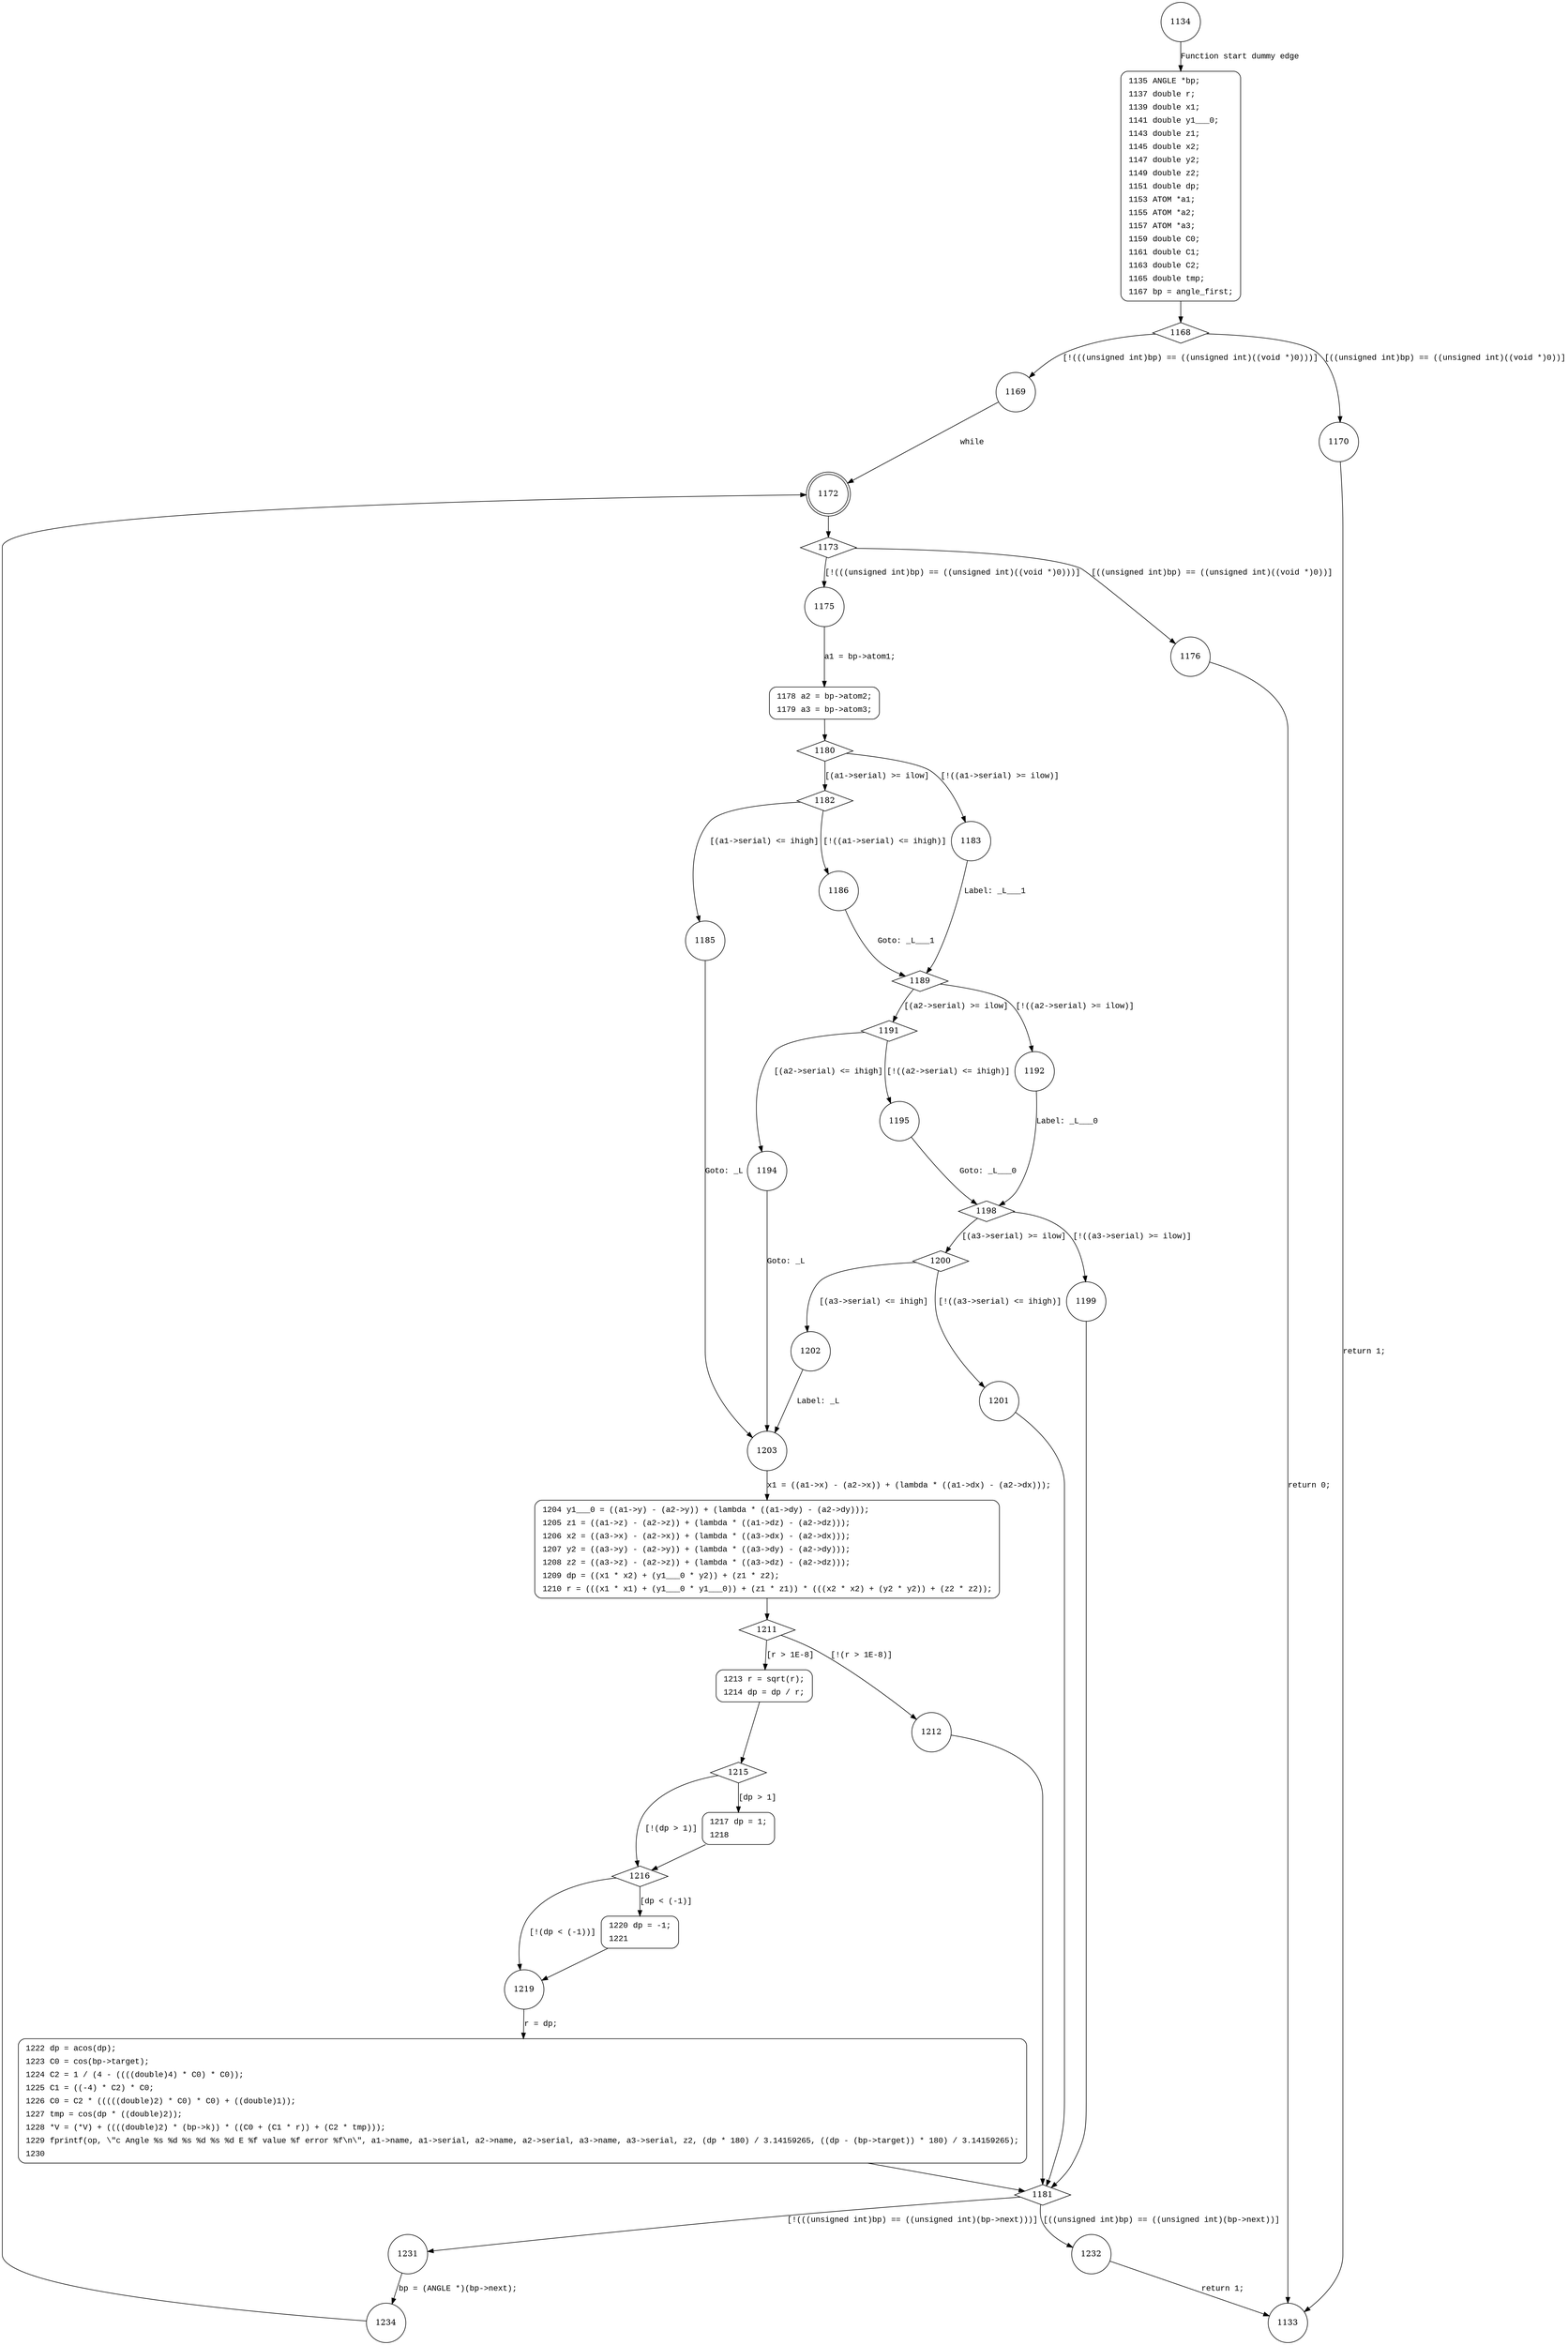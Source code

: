 digraph a_c_angle {
1134 [shape="circle"]
1135 [shape="circle"]
1168 [shape="diamond"]
1169 [shape="circle"]
1170 [shape="circle"]
1172 [shape="doublecircle"]
1173 [shape="diamond"]
1175 [shape="circle"]
1176 [shape="circle"]
1178 [shape="circle"]
1180 [shape="diamond"]
1183 [shape="circle"]
1182 [shape="diamond"]
1186 [shape="circle"]
1185 [shape="circle"]
1203 [shape="circle"]
1204 [shape="circle"]
1211 [shape="diamond"]
1212 [shape="circle"]
1213 [shape="circle"]
1215 [shape="diamond"]
1216 [shape="diamond"]
1217 [shape="circle"]
1219 [shape="circle"]
1220 [shape="circle"]
1222 [shape="circle"]
1181 [shape="diamond"]
1231 [shape="circle"]
1232 [shape="circle"]
1234 [shape="circle"]
1189 [shape="diamond"]
1192 [shape="circle"]
1191 [shape="diamond"]
1195 [shape="circle"]
1194 [shape="circle"]
1198 [shape="diamond"]
1199 [shape="circle"]
1200 [shape="diamond"]
1201 [shape="circle"]
1202 [shape="circle"]
1133 [shape="circle"]
1135 [style="filled,bold" penwidth="1" fillcolor="white" fontname="Courier New" shape="Mrecord" label=<<table border="0" cellborder="0" cellpadding="3" bgcolor="white"><tr><td align="right">1135</td><td align="left">ANGLE *bp;</td></tr><tr><td align="right">1137</td><td align="left">double r;</td></tr><tr><td align="right">1139</td><td align="left">double x1;</td></tr><tr><td align="right">1141</td><td align="left">double y1___0;</td></tr><tr><td align="right">1143</td><td align="left">double z1;</td></tr><tr><td align="right">1145</td><td align="left">double x2;</td></tr><tr><td align="right">1147</td><td align="left">double y2;</td></tr><tr><td align="right">1149</td><td align="left">double z2;</td></tr><tr><td align="right">1151</td><td align="left">double dp;</td></tr><tr><td align="right">1153</td><td align="left">ATOM *a1;</td></tr><tr><td align="right">1155</td><td align="left">ATOM *a2;</td></tr><tr><td align="right">1157</td><td align="left">ATOM *a3;</td></tr><tr><td align="right">1159</td><td align="left">double C0;</td></tr><tr><td align="right">1161</td><td align="left">double C1;</td></tr><tr><td align="right">1163</td><td align="left">double C2;</td></tr><tr><td align="right">1165</td><td align="left">double tmp;</td></tr><tr><td align="right">1167</td><td align="left">bp = angle_first;</td></tr></table>>]
1135 -> 1168[label=""]
1178 [style="filled,bold" penwidth="1" fillcolor="white" fontname="Courier New" shape="Mrecord" label=<<table border="0" cellborder="0" cellpadding="3" bgcolor="white"><tr><td align="right">1178</td><td align="left">a2 = bp-&gt;atom2;</td></tr><tr><td align="right">1179</td><td align="left">a3 = bp-&gt;atom3;</td></tr></table>>]
1178 -> 1180[label=""]
1204 [style="filled,bold" penwidth="1" fillcolor="white" fontname="Courier New" shape="Mrecord" label=<<table border="0" cellborder="0" cellpadding="3" bgcolor="white"><tr><td align="right">1204</td><td align="left">y1___0 = ((a1-&gt;y) - (a2-&gt;y)) + (lambda * ((a1-&gt;dy) - (a2-&gt;dy)));</td></tr><tr><td align="right">1205</td><td align="left">z1 = ((a1-&gt;z) - (a2-&gt;z)) + (lambda * ((a1-&gt;dz) - (a2-&gt;dz)));</td></tr><tr><td align="right">1206</td><td align="left">x2 = ((a3-&gt;x) - (a2-&gt;x)) + (lambda * ((a3-&gt;dx) - (a2-&gt;dx)));</td></tr><tr><td align="right">1207</td><td align="left">y2 = ((a3-&gt;y) - (a2-&gt;y)) + (lambda * ((a3-&gt;dy) - (a2-&gt;dy)));</td></tr><tr><td align="right">1208</td><td align="left">z2 = ((a3-&gt;z) - (a2-&gt;z)) + (lambda * ((a3-&gt;dz) - (a2-&gt;dz)));</td></tr><tr><td align="right">1209</td><td align="left">dp = ((x1 * x2) + (y1___0 * y2)) + (z1 * z2);</td></tr><tr><td align="right">1210</td><td align="left">r = (((x1 * x1) + (y1___0 * y1___0)) + (z1 * z1)) * (((x2 * x2) + (y2 * y2)) + (z2 * z2));</td></tr></table>>]
1204 -> 1211[label=""]
1213 [style="filled,bold" penwidth="1" fillcolor="white" fontname="Courier New" shape="Mrecord" label=<<table border="0" cellborder="0" cellpadding="3" bgcolor="white"><tr><td align="right">1213</td><td align="left">r = sqrt(r);</td></tr><tr><td align="right">1214</td><td align="left">dp = dp / r;</td></tr></table>>]
1213 -> 1215[label=""]
1217 [style="filled,bold" penwidth="1" fillcolor="white" fontname="Courier New" shape="Mrecord" label=<<table border="0" cellborder="0" cellpadding="3" bgcolor="white"><tr><td align="right">1217</td><td align="left">dp = 1;</td></tr><tr><td align="right">1218</td><td align="left"></td></tr></table>>]
1217 -> 1216[label=""]
1220 [style="filled,bold" penwidth="1" fillcolor="white" fontname="Courier New" shape="Mrecord" label=<<table border="0" cellborder="0" cellpadding="3" bgcolor="white"><tr><td align="right">1220</td><td align="left">dp = -1;</td></tr><tr><td align="right">1221</td><td align="left"></td></tr></table>>]
1220 -> 1219[label=""]
1222 [style="filled,bold" penwidth="1" fillcolor="white" fontname="Courier New" shape="Mrecord" label=<<table border="0" cellborder="0" cellpadding="3" bgcolor="white"><tr><td align="right">1222</td><td align="left">dp = acos(dp);</td></tr><tr><td align="right">1223</td><td align="left">C0 = cos(bp-&gt;target);</td></tr><tr><td align="right">1224</td><td align="left">C2 = 1 / (4 - ((((double)4) * C0) * C0));</td></tr><tr><td align="right">1225</td><td align="left">C1 = ((-4) * C2) * C0;</td></tr><tr><td align="right">1226</td><td align="left">C0 = C2 * (((((double)2) * C0) * C0) + ((double)1));</td></tr><tr><td align="right">1227</td><td align="left">tmp = cos(dp * ((double)2));</td></tr><tr><td align="right">1228</td><td align="left">*V = (*V) + ((((double)2) * (bp-&gt;k)) * ((C0 + (C1 * r)) + (C2 * tmp)));</td></tr><tr><td align="right">1229</td><td align="left">fprintf(op, \"c Angle %s %d %s %d %s %d E %f value %f error %f\n\", a1-&gt;name, a1-&gt;serial, a2-&gt;name, a2-&gt;serial, a3-&gt;name, a3-&gt;serial, z2, (dp * 180) / 3.14159265, ((dp - (bp-&gt;target)) * 180) / 3.14159265);</td></tr><tr><td align="right">1230</td><td align="left"></td></tr></table>>]
1222 -> 1181[label=""]
1134 -> 1135 [label="Function start dummy edge" fontname="Courier New"]
1168 -> 1169 [label="[!(((unsigned int)bp) == ((unsigned int)((void *)0)))]" fontname="Courier New"]
1168 -> 1170 [label="[((unsigned int)bp) == ((unsigned int)((void *)0))]" fontname="Courier New"]
1169 -> 1172 [label="while" fontname="Courier New"]
1172 -> 1173 [label="" fontname="Courier New"]
1173 -> 1175 [label="[!(((unsigned int)bp) == ((unsigned int)((void *)0)))]" fontname="Courier New"]
1173 -> 1176 [label="[((unsigned int)bp) == ((unsigned int)((void *)0))]" fontname="Courier New"]
1175 -> 1178 [label="a1 = bp->atom1;" fontname="Courier New"]
1180 -> 1183 [label="[!((a1->serial) >= ilow)]" fontname="Courier New"]
1180 -> 1182 [label="[(a1->serial) >= ilow]" fontname="Courier New"]
1182 -> 1186 [label="[!((a1->serial) <= ihigh)]" fontname="Courier New"]
1182 -> 1185 [label="[(a1->serial) <= ihigh]" fontname="Courier New"]
1203 -> 1204 [label="x1 = ((a1->x) - (a2->x)) + (lambda * ((a1->dx) - (a2->dx)));" fontname="Courier New"]
1211 -> 1212 [label="[!(r > 1E-8)]" fontname="Courier New"]
1211 -> 1213 [label="[r > 1E-8]" fontname="Courier New"]
1215 -> 1216 [label="[!(dp > 1)]" fontname="Courier New"]
1215 -> 1217 [label="[dp > 1]" fontname="Courier New"]
1216 -> 1219 [label="[!(dp < (-1))]" fontname="Courier New"]
1216 -> 1220 [label="[dp < (-1)]" fontname="Courier New"]
1219 -> 1222 [label="r = dp;" fontname="Courier New"]
1181 -> 1231 [label="[!(((unsigned int)bp) == ((unsigned int)(bp->next)))]" fontname="Courier New"]
1181 -> 1232 [label="[((unsigned int)bp) == ((unsigned int)(bp->next))]" fontname="Courier New"]
1231 -> 1234 [label="bp = (ANGLE *)(bp->next);" fontname="Courier New"]
1212 -> 1181 [label="" fontname="Courier New"]
1189 -> 1192 [label="[!((a2->serial) >= ilow)]" fontname="Courier New"]
1189 -> 1191 [label="[(a2->serial) >= ilow]" fontname="Courier New"]
1191 -> 1195 [label="[!((a2->serial) <= ihigh)]" fontname="Courier New"]
1191 -> 1194 [label="[(a2->serial) <= ihigh]" fontname="Courier New"]
1195 -> 1198 [label="Goto: _L___0" fontname="Courier New"]
1198 -> 1199 [label="[!((a3->serial) >= ilow)]" fontname="Courier New"]
1198 -> 1200 [label="[(a3->serial) >= ilow]" fontname="Courier New"]
1200 -> 1201 [label="[!((a3->serial) <= ihigh)]" fontname="Courier New"]
1200 -> 1202 [label="[(a3->serial) <= ihigh]" fontname="Courier New"]
1201 -> 1181 [label="" fontname="Courier New"]
1192 -> 1198 [label="Label: _L___0" fontname="Courier New"]
1170 -> 1133 [label="return 1;" fontname="Courier New"]
1176 -> 1133 [label="return 0;" fontname="Courier New"]
1185 -> 1203 [label="Goto: _L" fontname="Courier New"]
1232 -> 1133 [label="return 1;" fontname="Courier New"]
1234 -> 1172 [label="" fontname="Courier New"]
1186 -> 1189 [label="Goto: _L___1" fontname="Courier New"]
1194 -> 1203 [label="Goto: _L" fontname="Courier New"]
1202 -> 1203 [label="Label: _L" fontname="Courier New"]
1199 -> 1181 [label="" fontname="Courier New"]
1183 -> 1189 [label="Label: _L___1" fontname="Courier New"]
}